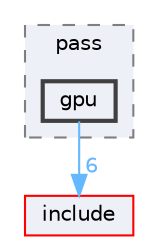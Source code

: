 digraph "src/pass/gpu"
{
 // LATEX_PDF_SIZE
  bgcolor="transparent";
  edge [fontname=Helvetica,fontsize=10,labelfontname=Helvetica,labelfontsize=10];
  node [fontname=Helvetica,fontsize=10,shape=box,height=0.2,width=0.4];
  compound=true
  subgraph clusterdir_dc2ef78247b46daa8dd3bad222b57cf7 {
    graph [ bgcolor="#edf0f7", pencolor="grey50", label="pass", fontname=Helvetica,fontsize=10 style="filled,dashed", URL="dir_dc2ef78247b46daa8dd3bad222b57cf7.html",tooltip=""]
  dir_c63248d7503d1ef565f2698c9b5ca3e8 [label="gpu", fillcolor="#edf0f7", color="grey25", style="filled,bold", URL="dir_c63248d7503d1ef565f2698c9b5ca3e8.html",tooltip=""];
  }
  dir_d44c64559bbebec7f509842c48db8b23 [label="include", fillcolor="#edf0f7", color="red", style="filled", URL="dir_d44c64559bbebec7f509842c48db8b23.html",tooltip=""];
  dir_c63248d7503d1ef565f2698c9b5ca3e8->dir_d44c64559bbebec7f509842c48db8b23 [headlabel="6", labeldistance=1.5 headhref="dir_000016_000017.html" color="steelblue1" fontcolor="steelblue1"];
}
